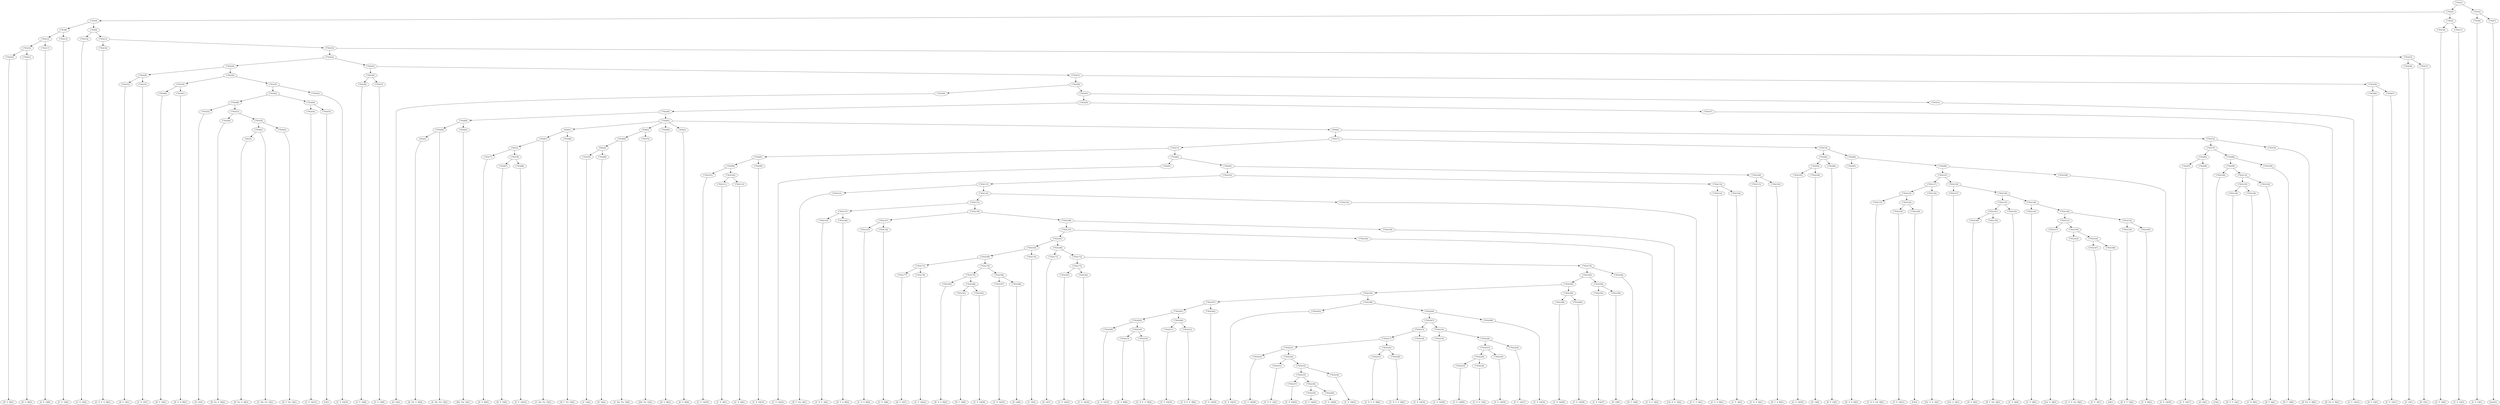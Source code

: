 digraph sample{
"C763(1)"->"C763(2)"
"C763(1)"->"C763(3)"
"C763(2)"->"C763(4)"
"C763(2)"->"C763(5)"
"C763(3)"->"C763(6)"
"C763(3)"->"C763(7)"
"C763(4)"->"C763(8)"
"C763(4)"->"C763(9)"
"C763(5)"->"C763(10)"
"C763(5)"->"C763(11)"
"C763(6)"->"[C  E  G](1)"
"C763(7)"->"[rest](1)"
"C763(8)"->"C763(12)"
"C763(8)"->"C763(13)"
"C763(9)"->"C763(14)"
"C763(9)"->"C763(15)"
"C763(10)"->"[C  E  G](2)"
"C763(11)"->"[C  E  G](3)"
"C763(12)"->"C763(16)"
"C763(12)"->"C763(17)"
"C763(13)"->"[C  E  G](4)"
"C763(14)"->"[C  E  G](5)"
"C763(15)"->"C763(18)"
"C763(15)"->"C763(19)"
"C763(16)"->"C763(20)"
"C763(16)"->"C763(21)"
"C763(17)"->"[C  E  G](6)"
"C763(18)"->"[C  D  E  G  B](1)"
"C763(19)"->"C763(22)"
"C763(19)"->"C763(23)"
"C763(20)"->"[D  G  B](1)"
"C763(21)"->"[D  G  B](2)"
"C763(22)"->"C763(24)"
"C763(22)"->"C763(25)"
"C763(23)"->"C763(26)"
"C763(23)"->"C763(27)"
"C763(24)"->"C763(28)"
"C763(24)"->"C763(29)"
"C763(25)"->"C763(30)"
"C763(25)"->"C763(31)"
"C763(26)"->"[C  G](1)"
"C763(27)"->"[D  G](1)"
"C763(28)"->"C763(32)"
"C763(28)"->"C763(33)"
"C763(29)"->"C763(34)"
"C763(29)"->"C763(35)"
"C763(30)"->"C763(36)"
"C763(30)"->"C763(37)"
"C763(31)"->"C763(38)"
"C763(31)"->"C763(39)"
"C763(32)"->"[D  F  G](1)"
"C763(33)"->"[C  E  G](7)"
"C763(34)"->"C763(40)"
"C763(34)"->"C763(41)"
"C763(35)"->"C763(42)"
"C763(35)"->"C763(43)"
"C763(36)"->"[C  E  G](8)"
"C763(37)"->"[C  E  G](9)"
"C763(38)"->"C763(44)"
"C763(38)"->"C763(45)"
"C763(39)"->"C763(46)"
"C763(39)"->"C763(47)"
"C763(40)"->"[D  F  G](2)"
"C763(41)"->"[D  G  A  B](1)"
"C763(42)"->"C763(48)"
"C763(42)"->"C763(49)"
"C763(43)"->"[C  E  G](10)"
"C763(44)"->"[D  G](2)"
"C763(45)"->"C763(50)"
"C763(45)"->"C763(51)"
"C763(46)"->"[D  F  G](3)"
"C763(47)"->"[C  E  G](11)"
"C763(48)"->"C763(52)"
"C763(48)"->"C763(53)"
"C763(49)"->"C763(54)"
"C763(49)"->"C763(55)"
"C763(50)"->"C763(56)"
"C763(50)"->"C763(57)"
"C763(51)"->"[C  E  G](12)"
"C763(52)"->"[D  G](3)"
"C763(53)"->"C763(58)"
"C763(53)"->"C763(59)"
"C763(54)"->"[C  E  G](13)"
"C763(55)"->"[C](1)"
"C763(56)"->"C763(60)"
"C763(56)"->"C763(61)"
"C763(57)"->"[D  Fis  G  B](1)"
"C763(58)"->"[D  Fis  G  B](2)"
"C763(59)"->"C763(62)"
"C763(59)"->"C763(63)"
"C763(60)"->"C763(64)"
"C763(60)"->"C763(65)"
"C763(61)"->"C658(1)"
"C763(61)"->"C658(2)"
"C763(61)"->"C763(66)"
"C763(61)"->"C658(3)"
"C763(61)"->"C658(4)"
"C763(62)"->"C563(1)"
"C763(62)"->"[C  Dis  Fis  G](1)"
"C763(63)"->"[D  F  Fis  G](1)"
"C763(64)"->"C563(2)"
"C763(64)"->"[C  Dis  Fis  G](2)"
"C763(65)"->"[Dis  Fis  G](1)"
"C658(1)"->"C763(67)"
"C658(1)"->"C763(68)"
"C658(2)"->"C763(69)"
"C658(2)"->"C763(70)"
"C763(66)"->"[D  G  B](3)"
"C658(3)"->"[D  G  B](4)"
"C658(4)"->"C763(71)"
"C658(4)"->"C763(72)"
"C563(1)"->"[D  Fis  G  B](3)"
"C563(2)"->"[D  Fis  G  B](4)"
"C763(67)"->"C563(3)"
"C763(67)"->"[C  Dis  Fis  G](3)"
"C763(68)"->"[D  F  Fis  G](2)"
"C763(69)"->"C563(4)"
"C763(69)"->"[C  Dis  Fis  G](4)"
"C763(70)"->"[Dis  Fis  G](2)"
"C763(71)"->"C763(73)"
"C763(71)"->"C763(74)"
"C763(72)"->"C763(75)"
"C763(72)"->"C763(76)"
"C563(3)"->"C763(77)"
"C563(3)"->"C763(78)"
"C563(4)"->"C763(79)"
"C563(4)"->"C763(80)"
"C763(73)"->"C763(81)"
"C763(73)"->"C763(82)"
"C763(74)"->"C763(83)"
"C763(74)"->"C763(84)"
"C763(75)"->"C763(85)"
"C763(75)"->"C763(86)"
"C763(76)"->"[D  Fis  G  B](5)"
"C763(77)"->"[D  G  B](5)"
"C763(78)"->"C763(87)"
"C763(78)"->"C763(88)"
"C763(79)"->"[C  G](2)"
"C763(80)"->"[D  G](4)"
"C763(81)"->"C763(89)"
"C763(81)"->"C763(90)"
"C763(82)"->"C763(91)"
"C763(82)"->"C763(92)"
"C763(83)"->"C763(93)"
"C763(83)"->"C763(94)"
"C763(84)"->"C763(95)"
"C763(84)"->"C763(96)"
"C763(85)"->"C763(97)"
"C763(85)"->"C763(98)"
"C763(86)"->"C763(99)"
"C763(86)"->"C763(100)"
"C763(87)"->"[D  F  G](4)"
"C763(88)"->"[C  E  G](14)"
"C763(89)"->"C763(101)"
"C763(89)"->"C763(102)"
"C763(90)"->"[C  E  G](15)"
"C763(91)"->"[C  E  G](16)"
"C763(92)"->"C763(103)"
"C763(92)"->"C763(104)"
"C763(93)"->"C763(105)"
"C763(93)"->"C763(106)"
"C763(94)"->"[D  F  G](5)"
"C763(95)"->"[D  G  A  B](2)"
"C763(96)"->"C763(107)"
"C763(96)"->"C763(108)"
"C763(97)"->"[C  E  G](17)"
"C763(98)"->"[D  G](5)"
"C763(99)"->"C763(109)"
"C763(99)"->"C763(110)"
"C763(100)"->"[D  F  G](6)"
"C763(101)"->"[C  E  G](18)"
"C763(102)"->"C763(111)"
"C763(102)"->"C763(112)"
"C763(103)"->"C763(113)"
"C763(103)"->"C763(114)"
"C763(104)"->"C763(115)"
"C763(104)"->"C763(116)"
"C763(105)"->"[C  E  G](19)"
"C763(106)"->"[D  G](6)"
"C763(107)"->"C763(117)"
"C763(107)"->"C763(118)"
"C763(108)"->"[C  E  G](20)"
"C763(109)"->"[C](2)"
"C763(110)"->"C763(119)"
"C763(110)"->"C763(120)"
"C763(111)"->"[C  E  A](1)"
"C763(112)"->"[C  E  A](2)"
"C763(113)"->"C763(121)"
"C763(113)"->"C763(122)"
"C763(114)"->"C763(123)"
"C763(114)"->"C763(124)"
"C763(115)"->"[C  D  F  A](1)"
"C763(116)"->"[D  F  A  B](1)"
"C763(117)"->"C763(125)"
"C763(117)"->"C763(126)"
"C763(118)"->"C763(127)"
"C763(118)"->"C763(128)"
"C763(119)"->"C763(129)"
"C763(119)"->"C763(130)"
"C763(120)"->"[D  F  A](1)"
"C763(121)"->"[D  F  Gis  A](1)"
"C763(122)"->"C763(131)"
"C763(122)"->"C763(132)"
"C763(123)"->"[C  E  A  B](1)"
"C763(124)"->"[C  E  A](3)"
"C763(125)"->"C763(133)"
"C763(125)"->"C763(134)"
"C763(126)"->"[Cis  E  G  A](1)"
"C763(127)"->"[Cis  G  A](1)"
"C763(128)"->"C763(135)"
"C763(128)"->"C763(136)"
"C763(129)"->"[D  E  F  G](1)"
"C763(130)"->"[C  D  B](1)"
"C763(131)"->"C763(137)"
"C763(131)"->"C763(138)"
"C763(132)"->"[C  E  F  A](1)"
"C763(133)"->"[C  D  E  Gis  B](1)"
"C763(134)"->"C763(139)"
"C763(134)"->"C763(140)"
"C763(135)"->"C763(141)"
"C763(135)"->"C763(142)"
"C763(136)"->"C763(143)"
"C763(136)"->"C763(144)"
"C763(137)"->"C763(145)"
"C763(137)"->"C763(146)"
"C763(138)"->"C763(147)"
"C763(138)"->"C763(148)"
"C763(139)"->"[C  E  G](21)"
"C763(140)"->"[C](3)"
"C763(141)"->"C763(149)"
"C763(141)"->"C763(150)"
"C763(142)"->"[C  E  A](4)"
"C763(143)"->"[C  E  A](5)"
"C763(144)"->"C763(151)"
"C763(144)"->"C763(152)"
"C763(145)"->"[C  D  F  A](2)"
"C763(146)"->"[D  F  A  B](2)"
"C763(147)"->"C763(153)"
"C763(147)"->"C763(154)"
"C763(148)"->"C763(155)"
"C763(148)"->"C763(156)"
"C763(149)"->"[D  F  A](2)"
"C763(150)"->"[D  F  Gis  A](2)"
"C763(151)"->"C763(157)"
"C763(151)"->"C763(158)"
"C763(152)"->"C763(159)"
"C763(152)"->"C763(160)"
"C763(153)"->"[C  E  A  B](2)"
"C763(154)"->"[C  E  A](6)"
"C763(155)"->"C763(161)"
"C763(155)"->"C763(162)"
"C763(156)"->"[Cis  E  G  A](2)"
"C763(157)"->"[Cis  G  A](2)"
"C763(158)"->"C763(163)"
"C763(158)"->"C763(164)"
"C763(159)"->"[D  E  F  G](2)"
"C763(160)"->"[C  D  B](2)"
"C763(161)"->"C763(165)"
"C763(161)"->"C763(166)"
"C763(162)"->"[C  E  F  A](2)"
"C763(163)"->"[C  D  E  Gis  B](2)"
"C763(164)"->"C763(167)"
"C763(164)"->"C763(168)"
"C763(165)"->"C763(169)"
"C763(165)"->"C763(170)"
"C763(166)"->"C763(171)"
"C763(166)"->"C763(172)"
"C763(167)"->"[C  E  A](7)"
"C763(168)"->"[A](1)"
"C763(169)"->"C763(173)"
"C763(169)"->"C763(174)"
"C763(170)"->"[C  G](3)"
"C763(171)"->"[D  G](7)"
"C763(172)"->"C763(175)"
"C763(172)"->"C763(176)"
"C763(173)"->"C763(177)"
"C763(173)"->"C763(178)"
"C763(174)"->"C763(179)"
"C763(174)"->"C763(180)"
"C763(175)"->"C763(181)"
"C763(175)"->"C763(182)"
"C763(176)"->"C763(183)"
"C763(176)"->"C763(184)"
"C763(177)"->"[D  F  G](7)"
"C763(178)"->"[C  E  G](22)"
"C763(179)"->"C763(185)"
"C763(179)"->"C763(186)"
"C763(180)"->"C763(187)"
"C763(180)"->"C763(188)"
"C763(181)"->"[C  E  G](23)"
"C763(182)"->"[C  E  G](24)"
"C763(183)"->"C763(189)"
"C763(183)"->"C763(190)"
"C763(184)"->"[D  F  G](8)"
"C763(185)"->"[D  G  A  B](3)"
"C763(186)"->"C763(191)"
"C763(186)"->"C763(192)"
"C763(187)"->"[C  E  G](25)"
"C763(188)"->"[D  G](8)"
"C763(189)"->"C763(193)"
"C763(189)"->"C763(194)"
"C763(190)"->"C763(195)"
"C763(190)"->"C763(196)"
"C763(191)"->"[D  F  G](9)"
"C763(192)"->"[C  E  G](26)"
"C763(193)"->"C763(197)"
"C763(193)"->"C763(198)"
"C763(194)"->"C763(199)"
"C763(194)"->"C763(200)"
"C763(195)"->"[C  E  G](27)"
"C763(196)"->"[D  G](9)"
"C763(197)"->"C763(201)"
"C763(197)"->"C763(202)"
"C763(198)"->"C763(203)"
"C763(198)"->"C763(204)"
"C763(199)"->"[C  E  G](28)"
"C763(200)"->"[C  E  G](29)"
"C763(201)"->"C763(205)"
"C763(201)"->"C763(206)"
"C763(202)"->"[C  E  G](30)"
"C763(203)"->"[C  E  G](31)"
"C763(204)"->"C763(207)"
"C763(204)"->"C763(208)"
"C763(205)"->"C763(209)"
"C763(205)"->"C763(210)"
"C763(206)"->"C763(211)"
"C763(206)"->"C763(212)"
"C763(207)"->"C763(213)"
"C763(207)"->"C763(214)"
"C763(208)"->"[C  E  G](32)"
"C763(209)"->"[C  E  G](33)"
"C763(210)"->"C763(215)"
"C763(210)"->"C763(216)"
"C763(211)"->"[C  E  G](34)"
"C763(212)"->"[C  D  E  G  B](2)"
"C763(213)"->"C763(217)"
"C763(213)"->"C763(218)"
"C763(214)"->"C763(219)"
"C763(214)"->"C763(220)"
"C763(215)"->"[D  G  B](6)"
"C763(216)"->"[C  D  E  G  B](3)"
"C763(217)"->"C763(221)"
"C763(217)"->"C763(222)"
"C763(218)"->"[C  E  G](35)"
"C763(219)"->"[C  E  G](36)"
"C763(220)"->"C763(223)"
"C763(220)"->"C763(224)"
"C763(221)"->"C763(225)"
"C763(221)"->"C763(226)"
"C763(222)"->"C763(227)"
"C763(222)"->"C763(228)"
"C763(223)"->"C763(229)"
"C763(223)"->"C763(230)"
"C763(224)"->"[C  E  G](37)"
"C763(225)"->"[C  E  G](38)"
"C763(226)"->"C763(231)"
"C763(226)"->"C763(232)"
"C763(227)"->"[C  D  E  G  B](4)"
"C763(228)"->"[C  D  E  G  B](5)"
"C763(229)"->"C763(233)"
"C763(229)"->"C763(234)"
"C763(230)"->"[C  E  G](39)"
"C763(231)"->"[C  D  E  G](1)"
"C763(232)"->"C763(235)"
"C763(232)"->"C763(236)"
"C763(233)"->"[C  E  G](40)"
"C763(234)"->"[C  D  E  G](2)"
"C763(235)"->"C763(237)"
"C763(235)"->"C763(238)"
"C763(236)"->"[C  E  G](41)"
"C763(237)"->"[C  E  G](42)"
"C763(238)"->"C763(239)"
"C763(238)"->"C763(240)"
"C763(239)"->"[C  E  G](43)"
"C763(240)"->"[C  E  G](44)"
{rank = min; "C763(1)";}
{rank = same; "C763(2)"; "C763(3)";}
{rank = same; "C763(4)"; "C763(5)"; "C763(6)"; "C763(7)";}
{rank = same; "C763(8)"; "C763(9)"; "C763(10)"; "C763(11)";}
{rank = same; "C763(12)"; "C763(13)"; "C763(14)"; "C763(15)";}
{rank = same; "C763(16)"; "C763(17)"; "C763(18)"; "C763(19)";}
{rank = same; "C763(20)"; "C763(21)"; "C763(22)"; "C763(23)";}
{rank = same; "C763(24)"; "C763(25)"; "C763(26)"; "C763(27)";}
{rank = same; "C763(28)"; "C763(29)"; "C763(30)"; "C763(31)";}
{rank = same; "C763(32)"; "C763(33)"; "C763(34)"; "C763(35)"; "C763(36)"; "C763(37)"; "C763(38)"; "C763(39)";}
{rank = same; "C763(40)"; "C763(41)"; "C763(42)"; "C763(43)"; "C763(44)"; "C763(45)"; "C763(46)"; "C763(47)";}
{rank = same; "C763(48)"; "C763(49)"; "C763(50)"; "C763(51)";}
{rank = same; "C763(52)"; "C763(53)"; "C763(54)"; "C763(55)"; "C763(56)"; "C763(57)";}
{rank = same; "C763(58)"; "C763(59)"; "C763(60)"; "C763(61)";}
{rank = same; "C763(62)"; "C763(63)"; "C763(64)"; "C763(65)"; "C658(1)"; "C658(2)"; "C763(66)"; "C658(3)"; "C658(4)";}
{rank = same; "C563(1)"; "C563(2)"; "C763(67)"; "C763(68)"; "C763(69)"; "C763(70)"; "C763(71)"; "C763(72)";}
{rank = same; "C563(3)"; "C563(4)"; "C763(73)"; "C763(74)"; "C763(75)"; "C763(76)";}
{rank = same; "C763(77)"; "C763(78)"; "C763(79)"; "C763(80)"; "C763(81)"; "C763(82)"; "C763(83)"; "C763(84)"; "C763(85)"; "C763(86)";}
{rank = same; "C763(87)"; "C763(88)"; "C763(89)"; "C763(90)"; "C763(91)"; "C763(92)"; "C763(93)"; "C763(94)"; "C763(95)"; "C763(96)"; "C763(97)"; "C763(98)"; "C763(99)"; "C763(100)";}
{rank = same; "C763(101)"; "C763(102)"; "C763(103)"; "C763(104)"; "C763(105)"; "C763(106)"; "C763(107)"; "C763(108)"; "C763(109)"; "C763(110)";}
{rank = same; "C763(111)"; "C763(112)"; "C763(113)"; "C763(114)"; "C763(115)"; "C763(116)"; "C763(117)"; "C763(118)"; "C763(119)"; "C763(120)";}
{rank = same; "C763(121)"; "C763(122)"; "C763(123)"; "C763(124)"; "C763(125)"; "C763(126)"; "C763(127)"; "C763(128)"; "C763(129)"; "C763(130)";}
{rank = same; "C763(131)"; "C763(132)"; "C763(133)"; "C763(134)"; "C763(135)"; "C763(136)";}
{rank = same; "C763(137)"; "C763(138)"; "C763(139)"; "C763(140)"; "C763(141)"; "C763(142)"; "C763(143)"; "C763(144)";}
{rank = same; "C763(145)"; "C763(146)"; "C763(147)"; "C763(148)"; "C763(149)"; "C763(150)"; "C763(151)"; "C763(152)";}
{rank = same; "C763(153)"; "C763(154)"; "C763(155)"; "C763(156)"; "C763(157)"; "C763(158)"; "C763(159)"; "C763(160)";}
{rank = same; "C763(161)"; "C763(162)"; "C763(163)"; "C763(164)";}
{rank = same; "C763(165)"; "C763(166)"; "C763(167)"; "C763(168)";}
{rank = same; "C763(169)"; "C763(170)"; "C763(171)"; "C763(172)";}
{rank = same; "C763(173)"; "C763(174)"; "C763(175)"; "C763(176)";}
{rank = same; "C763(177)"; "C763(178)"; "C763(179)"; "C763(180)"; "C763(181)"; "C763(182)"; "C763(183)"; "C763(184)";}
{rank = same; "C763(185)"; "C763(186)"; "C763(187)"; "C763(188)"; "C763(189)"; "C763(190)";}
{rank = same; "C763(191)"; "C763(192)"; "C763(193)"; "C763(194)"; "C763(195)"; "C763(196)";}
{rank = same; "C763(197)"; "C763(198)"; "C763(199)"; "C763(200)";}
{rank = same; "C763(201)"; "C763(202)"; "C763(203)"; "C763(204)";}
{rank = same; "C763(205)"; "C763(206)"; "C763(207)"; "C763(208)";}
{rank = same; "C763(209)"; "C763(210)"; "C763(211)"; "C763(212)"; "C763(213)"; "C763(214)";}
{rank = same; "C763(215)"; "C763(216)"; "C763(217)"; "C763(218)"; "C763(219)"; "C763(220)";}
{rank = same; "C763(221)"; "C763(222)"; "C763(223)"; "C763(224)";}
{rank = same; "C763(225)"; "C763(226)"; "C763(227)"; "C763(228)"; "C763(229)"; "C763(230)";}
{rank = same; "C763(231)"; "C763(232)"; "C763(233)"; "C763(234)";}
{rank = same; "C763(235)"; "C763(236)";}
{rank = same; "C763(237)"; "C763(238)";}
{rank = same; "C763(239)"; "C763(240)";}
{rank = same; "[C  E  G](1)"; "[rest](1)"; "[C  E  G](2)"; "[C  E  G](3)"; "[C  E  G](4)"; "[C  E  G](5)"; "[C  E  G](6)"; "[C  D  E  G  B](1)"; "[D  G  B](1)"; "[D  G  B](2)"; "[C  G](1)"; "[D  G](1)"; "[D  F  G](1)"; "[C  E  G](7)"; "[C  E  G](8)"; "[C  E  G](9)"; "[D  F  G](2)"; "[D  G  A  B](1)"; "[C  E  G](10)"; "[D  G](2)"; "[D  F  G](3)"; "[C  E  G](11)"; "[C  E  G](12)"; "[D  G](3)"; "[C  E  G](13)"; "[C](1)"; "[D  Fis  G  B](1)"; "[D  Fis  G  B](2)"; "[C  Dis  Fis  G](1)"; "[D  F  Fis  G](1)"; "[C  Dis  Fis  G](2)"; "[Dis  Fis  G](1)"; "[D  G  B](3)"; "[D  G  B](4)"; "[D  Fis  G  B](3)"; "[D  Fis  G  B](4)"; "[C  Dis  Fis  G](3)"; "[D  F  Fis  G](2)"; "[C  Dis  Fis  G](4)"; "[Dis  Fis  G](2)"; "[D  Fis  G  B](5)"; "[D  G  B](5)"; "[C  G](2)"; "[D  G](4)"; "[D  F  G](4)"; "[C  E  G](14)"; "[C  E  G](15)"; "[C  E  G](16)"; "[D  F  G](5)"; "[D  G  A  B](2)"; "[C  E  G](17)"; "[D  G](5)"; "[D  F  G](6)"; "[C  E  G](18)"; "[C  E  G](19)"; "[D  G](6)"; "[C  E  G](20)"; "[C](2)"; "[C  E  A](1)"; "[C  E  A](2)"; "[C  D  F  A](1)"; "[D  F  A  B](1)"; "[D  F  A](1)"; "[D  F  Gis  A](1)"; "[C  E  A  B](1)"; "[C  E  A](3)"; "[Cis  E  G  A](1)"; "[Cis  G  A](1)"; "[D  E  F  G](1)"; "[C  D  B](1)"; "[C  E  F  A](1)"; "[C  D  E  Gis  B](1)"; "[C  E  G](21)"; "[C](3)"; "[C  E  A](4)"; "[C  E  A](5)"; "[C  D  F  A](2)"; "[D  F  A  B](2)"; "[D  F  A](2)"; "[D  F  Gis  A](2)"; "[C  E  A  B](2)"; "[C  E  A](6)"; "[Cis  E  G  A](2)"; "[Cis  G  A](2)"; "[D  E  F  G](2)"; "[C  D  B](2)"; "[C  E  F  A](2)"; "[C  D  E  Gis  B](2)"; "[C  E  A](7)"; "[A](1)"; "[C  G](3)"; "[D  G](7)"; "[D  F  G](7)"; "[C  E  G](22)"; "[C  E  G](23)"; "[C  E  G](24)"; "[D  F  G](8)"; "[D  G  A  B](3)"; "[C  E  G](25)"; "[D  G](8)"; "[D  F  G](9)"; "[C  E  G](26)"; "[C  E  G](27)"; "[D  G](9)"; "[C  E  G](28)"; "[C  E  G](29)"; "[C  E  G](30)"; "[C  E  G](31)"; "[C  E  G](32)"; "[C  E  G](33)"; "[C  E  G](34)"; "[C  D  E  G  B](2)"; "[D  G  B](6)"; "[C  D  E  G  B](3)"; "[C  E  G](35)"; "[C  E  G](36)"; "[C  E  G](37)"; "[C  E  G](38)"; "[C  D  E  G  B](4)"; "[C  D  E  G  B](5)"; "[C  E  G](39)"; "[C  D  E  G](1)"; "[C  E  G](40)"; "[C  D  E  G](2)"; "[C  E  G](41)"; "[C  E  G](42)"; "[C  E  G](43)"; "[C  E  G](44)";}
}
